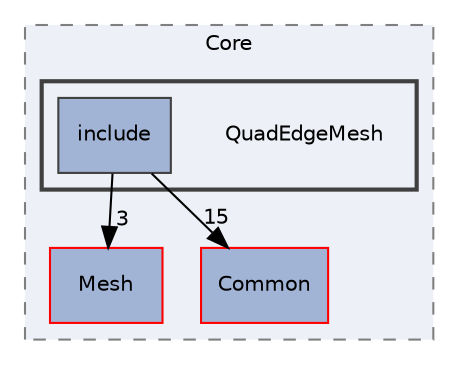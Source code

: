 digraph "QuadEdgeMesh"
{
 // LATEX_PDF_SIZE
  edge [fontname="Helvetica",fontsize="10",labelfontname="Helvetica",labelfontsize="10"];
  node [fontname="Helvetica",fontsize="10",shape=record];
  compound=true
  subgraph clusterdir_cac7f9cecb9aa42a0bd05452dddd8a21 {
    graph [ bgcolor="#edf0f7", pencolor="grey50", style="filled,dashed,", label="Core", fontname="Helvetica", fontsize="10", URL="dir_cac7f9cecb9aa42a0bd05452dddd8a21.html"]
  dir_ccbf6776bad025584c31b55d4bd83604 [shape=box, label="Mesh", style="filled,", fillcolor="#a2b4d6", color="red", URL="dir_ccbf6776bad025584c31b55d4bd83604.html"];
  dir_d38764bbd2ed2fce86b6f67aad6c8758 [shape=box, label="Common", style="filled,", fillcolor="#a2b4d6", color="red", URL="dir_d38764bbd2ed2fce86b6f67aad6c8758.html"];
  subgraph clusterdir_ddea158ba451949ff9b29d3f46f9572c {
    graph [ bgcolor="#edf0f7", pencolor="grey25", style="filled,bold,", label="", fontname="Helvetica", fontsize="10", URL="dir_ddea158ba451949ff9b29d3f46f9572c.html"]
    dir_ddea158ba451949ff9b29d3f46f9572c [shape=plaintext, label="QuadEdgeMesh"];
  dir_e60095711b22f2231f177b9180b7f7b3 [shape=box, label="include", style="filled,", fillcolor="#a2b4d6", color="grey25", URL="dir_e60095711b22f2231f177b9180b7f7b3.html"];
  }
  }
  dir_e60095711b22f2231f177b9180b7f7b3->dir_ccbf6776bad025584c31b55d4bd83604 [headlabel="3", labeldistance=1.5 headhref="dir_000069_000192.html"];
  dir_e60095711b22f2231f177b9180b7f7b3->dir_d38764bbd2ed2fce86b6f67aad6c8758 [headlabel="15", labeldistance=1.5 headhref="dir_000069_000010.html"];
}
